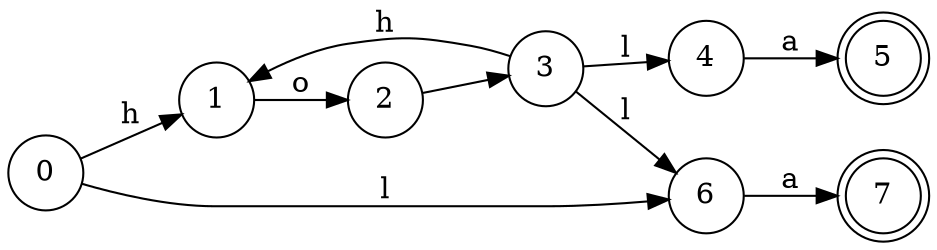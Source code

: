 digraph {
rankdir = "LR";
// NODES
node [shape=circle] Node0[label="0"];
node [shape=circle] Node1[label="1"];
node [shape=circle] Node6[label="6"];
node [shape=circle] Node2[label="2"];
node [shape=doublecircle] Node7[label="7"];
node [shape=circle] Node3[label="3"];
node [shape=circle] Node4[label="4"];
node [shape=doublecircle] Node5[label="5"];

// TRANSITIONS
Node0 -> Node1 [label="h"];
Node0 -> Node6 [label="l"];
Node1 -> Node2 [label="o"];
Node6 -> Node7 [label="a"];
Node2 -> Node3 [label=" "];
Node3 -> Node1 [label="h"];
Node3 -> Node4 [label="l"];
Node3 -> Node6 [label="l"];
Node4 -> Node5 [label="a"];
}